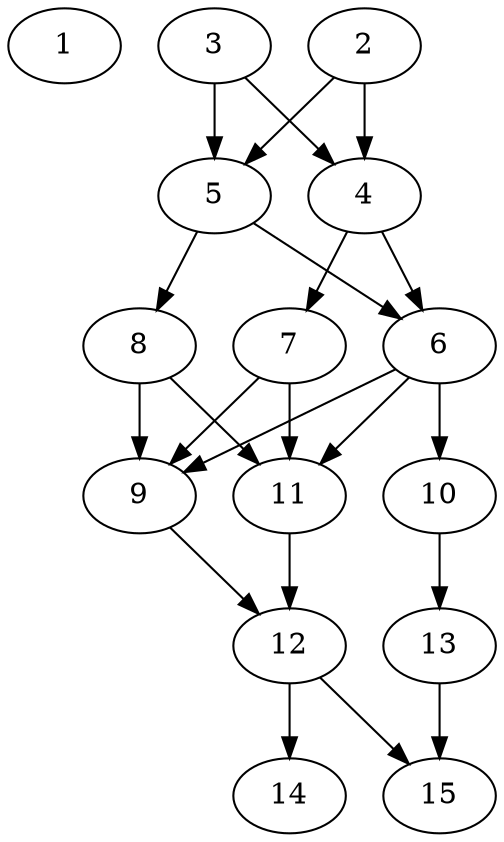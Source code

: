 // DAG automatically generated by daggen at Thu Oct  3 13:59:27 2019
// ./daggen --dot -n 15 --ccr 0.5 --fat 0.5 --regular 0.7 --density 0.7 --mindata 5242880 --maxdata 52428800 
digraph G {
  1 [size="102776832", alpha="0.07", expect_size="51388416"] 
  2 [size="22616064", alpha="0.17", expect_size="11308032"] 
  2 -> 4 [size ="11308032"]
  2 -> 5 [size ="11308032"]
  3 [size="69863424", alpha="0.13", expect_size="34931712"] 
  3 -> 4 [size ="34931712"]
  3 -> 5 [size ="34931712"]
  4 [size="79157248", alpha="0.02", expect_size="39578624"] 
  4 -> 6 [size ="39578624"]
  4 -> 7 [size ="39578624"]
  5 [size="24440832", alpha="0.09", expect_size="12220416"] 
  5 -> 6 [size ="12220416"]
  5 -> 8 [size ="12220416"]
  6 [size="37896192", alpha="0.11", expect_size="18948096"] 
  6 -> 9 [size ="18948096"]
  6 -> 10 [size ="18948096"]
  6 -> 11 [size ="18948096"]
  7 [size="30046208", alpha="0.19", expect_size="15023104"] 
  7 -> 9 [size ="15023104"]
  7 -> 11 [size ="15023104"]
  8 [size="65193984", alpha="0.01", expect_size="32596992"] 
  8 -> 9 [size ="32596992"]
  8 -> 11 [size ="32596992"]
  9 [size="81836032", alpha="0.08", expect_size="40918016"] 
  9 -> 12 [size ="40918016"]
  10 [size="35586048", alpha="0.12", expect_size="17793024"] 
  10 -> 13 [size ="17793024"]
  11 [size="58714112", alpha="0.02", expect_size="29357056"] 
  11 -> 12 [size ="29357056"]
  12 [size="92725248", alpha="0.04", expect_size="46362624"] 
  12 -> 14 [size ="46362624"]
  12 -> 15 [size ="46362624"]
  13 [size="76914688", alpha="0.19", expect_size="38457344"] 
  13 -> 15 [size ="38457344"]
  14 [size="42231808", alpha="0.17", expect_size="21115904"] 
  15 [size="49360896", alpha="0.00", expect_size="24680448"] 
}
